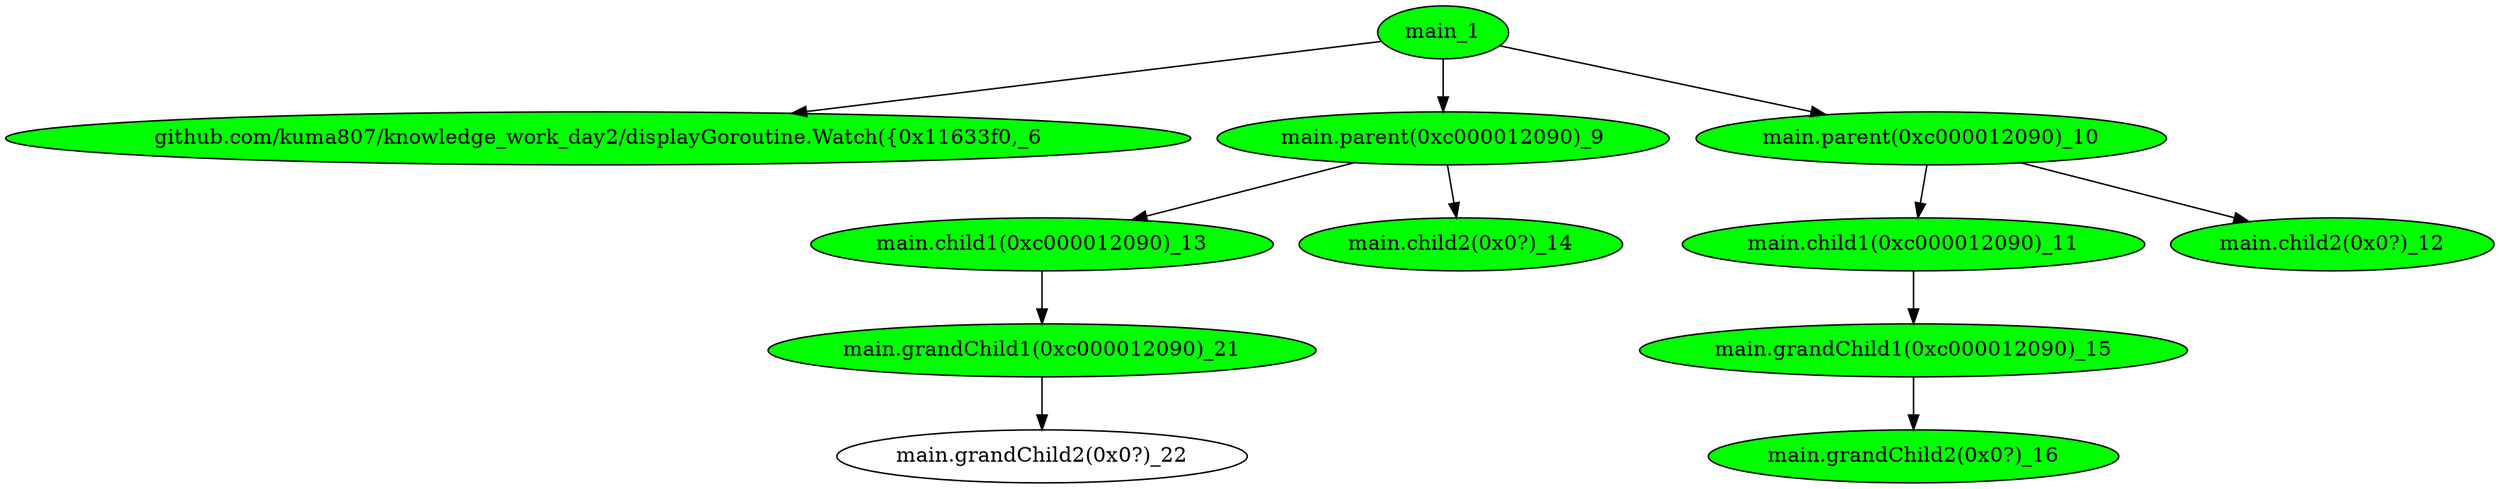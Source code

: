 digraph G {
	"main_1"->"github.com/kuma807/knowledge_work_day2/displayGoroutine.Watch({0x11633f0,_6";
	"main_1"->"main.parent(0xc000012090)_9";
	"main_1"->"main.parent(0xc000012090)_10";
	"main.parent(0xc000012090)_10"->"main.child1(0xc000012090)_11";
	"main.parent(0xc000012090)_10"->"main.child2(0x0?)_12";
	"main.parent(0xc000012090)_9"->"main.child1(0xc000012090)_13";
	"main.parent(0xc000012090)_9"->"main.child2(0x0?)_14";
	"main.child1(0xc000012090)_11"->"main.grandChild1(0xc000012090)_15";
	"main.grandChild1(0xc000012090)_15"->"main.grandChild2(0x0?)_16";
	"main.child1(0xc000012090)_13"->"main.grandChild1(0xc000012090)_21";
	"main.grandChild1(0xc000012090)_21"->"main.grandChild2(0x0?)_22";
	"github.com/kuma807/knowledge_work_day2/displayGoroutine.Watch({0x11633f0,_6" [ fillcolor="#00FF00", style="solid,filled" ];
	"main.child1(0xc000012090)_11" [ fillcolor="#00FF00", style="solid,filled" ];
	"main.child1(0xc000012090)_13" [ fillcolor="#00FF00", style="solid,filled" ];
	"main.child2(0x0?)_12" [ fillcolor="#00FF00", style="solid,filled" ];
	"main.child2(0x0?)_14" [ fillcolor="#00FF00", style="solid,filled" ];
	"main.grandChild1(0xc000012090)_15" [ fillcolor="#00FF00", style="solid,filled" ];
	"main.grandChild1(0xc000012090)_21" [ fillcolor="#00FF00", style="solid,filled" ];
	"main.grandChild2(0x0?)_16" [ fillcolor="#00FF00", style="solid,filled" ];
	"main.grandChild2(0x0?)_22";
	"main.parent(0xc000012090)_10" [ fillcolor="#00FF00", style="solid,filled" ];
	"main.parent(0xc000012090)_9" [ fillcolor="#00FF00", style="solid,filled" ];
	"main_1" [ fillcolor="#00FF00", style="solid,filled" ];

}
